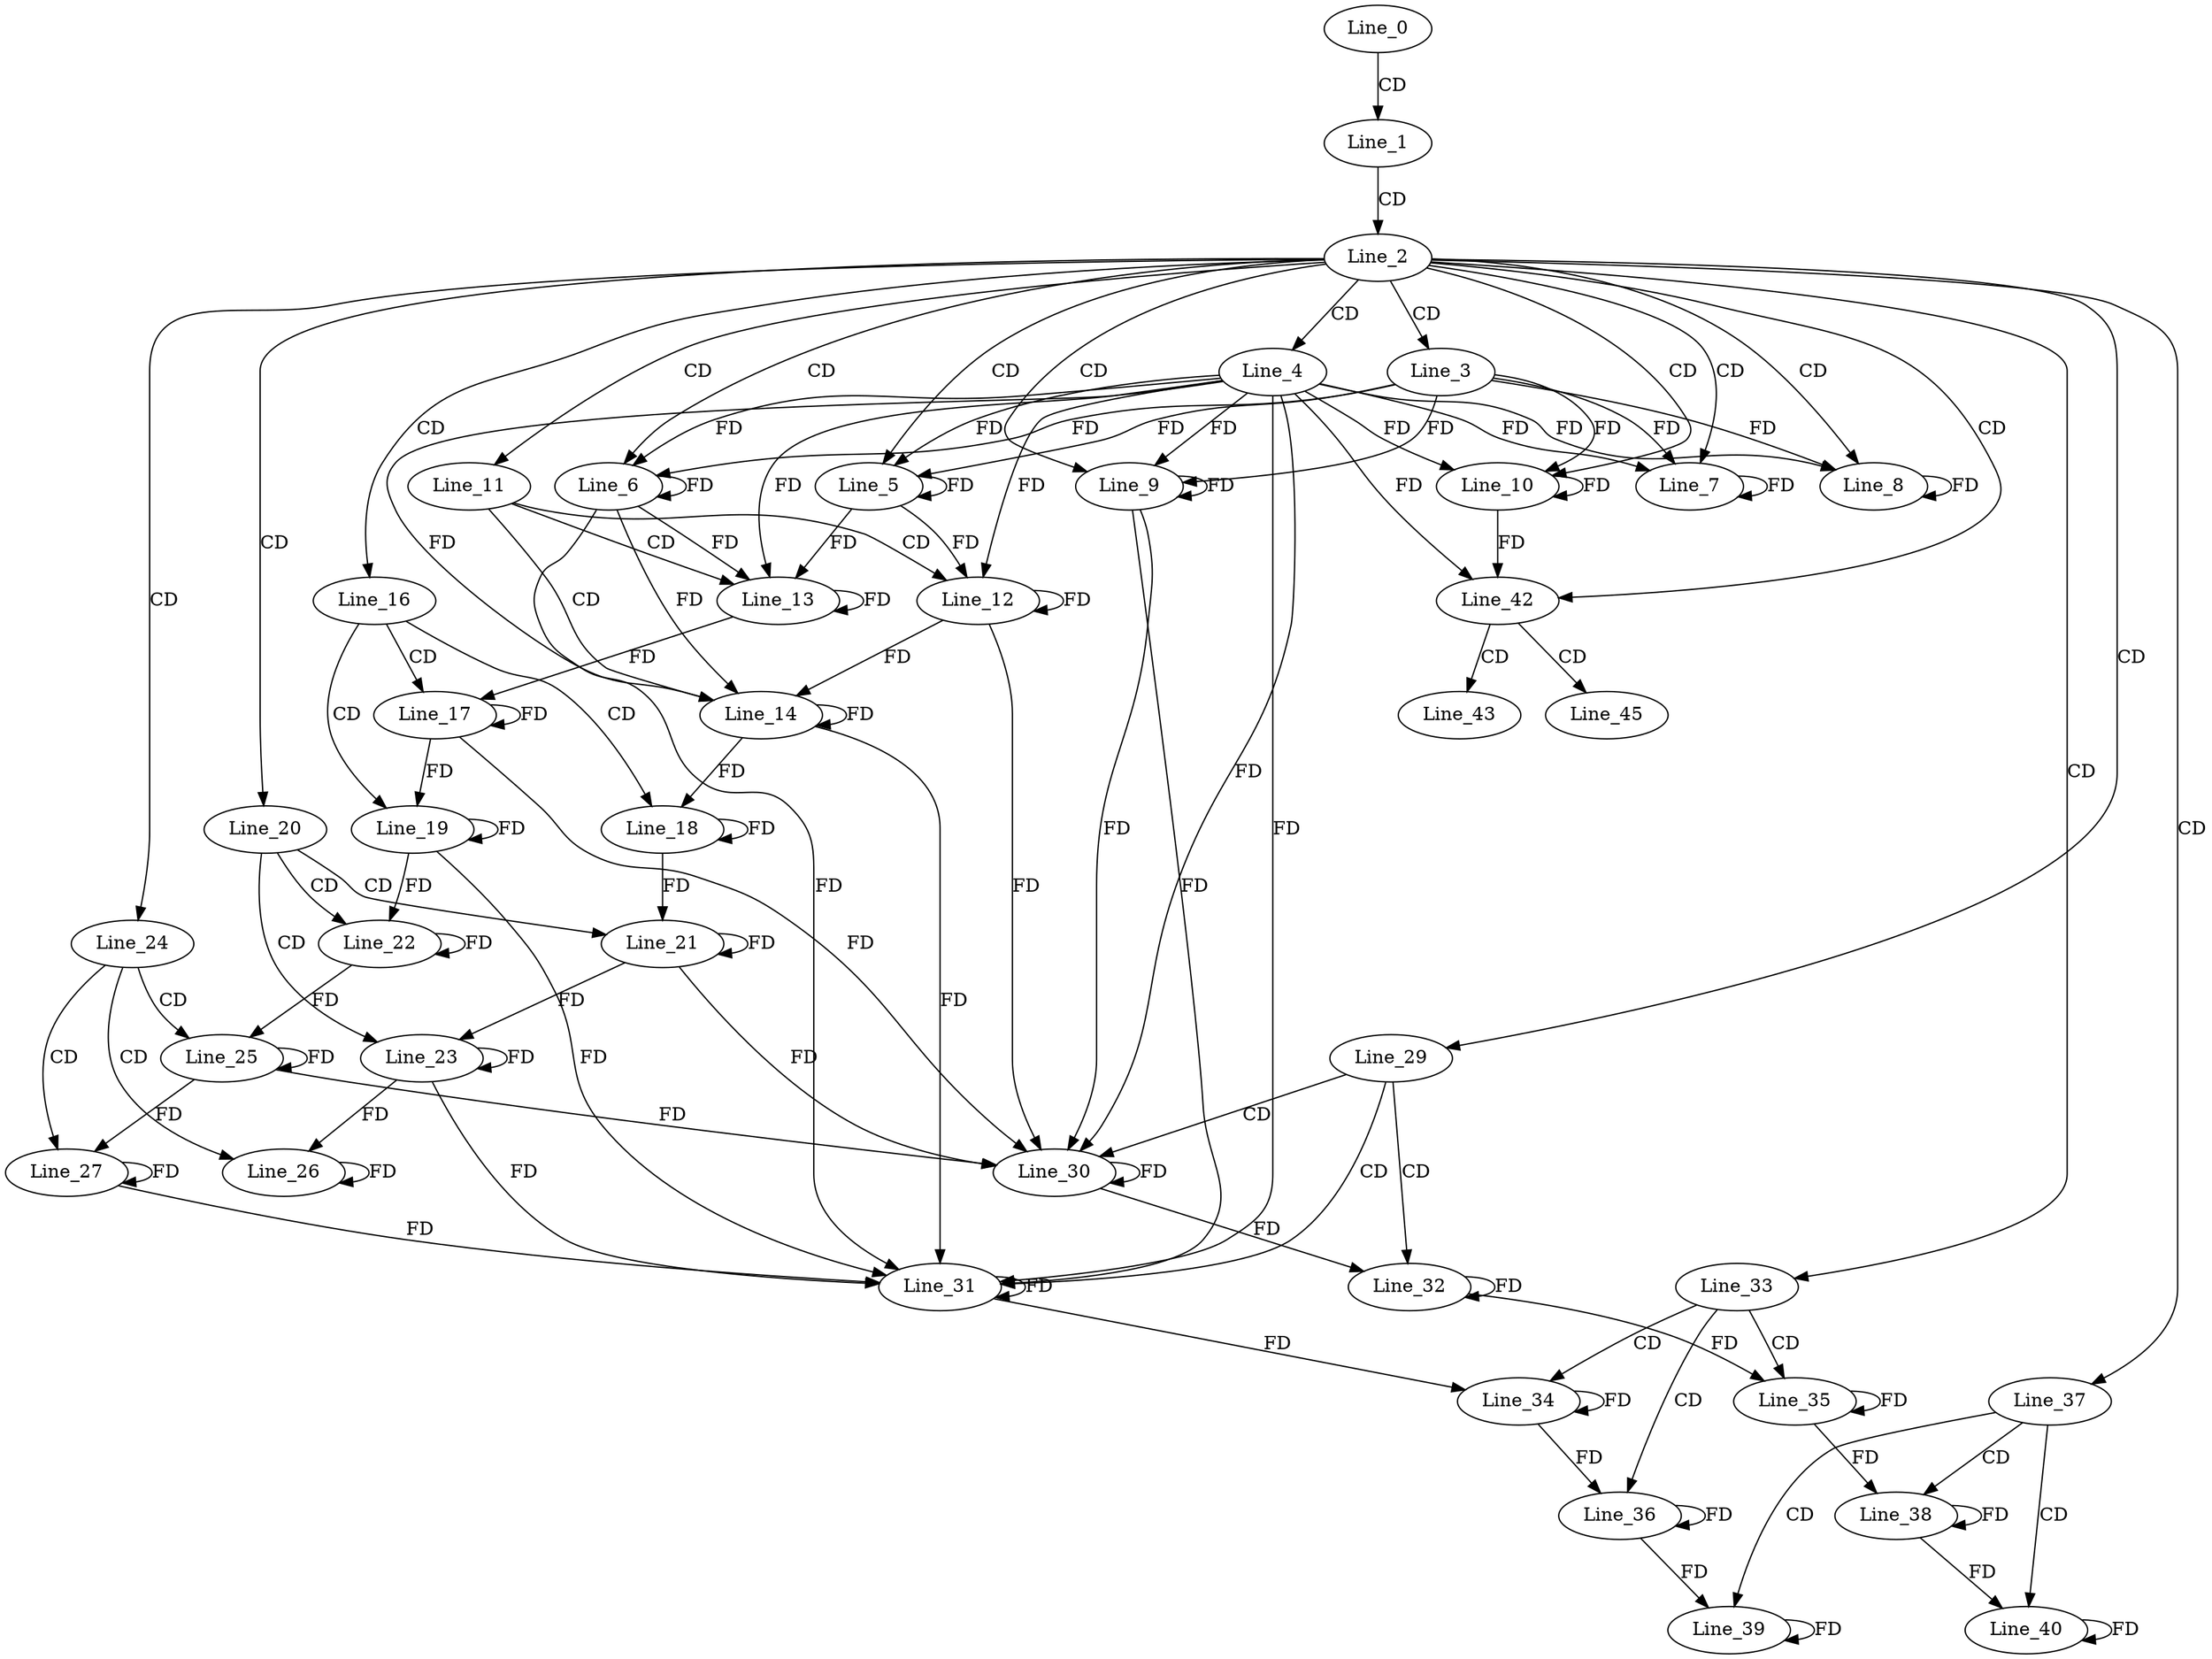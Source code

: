digraph G {
  Line_0;
  Line_1;
  Line_2;
  Line_3;
  Line_4;
  Line_5;
  Line_5;
  Line_6;
  Line_6;
  Line_7;
  Line_7;
  Line_8;
  Line_8;
  Line_9;
  Line_9;
  Line_10;
  Line_10;
  Line_11;
  Line_12;
  Line_13;
  Line_14;
  Line_16;
  Line_17;
  Line_18;
  Line_19;
  Line_20;
  Line_21;
  Line_22;
  Line_23;
  Line_24;
  Line_25;
  Line_26;
  Line_27;
  Line_29;
  Line_30;
  Line_31;
  Line_32;
  Line_33;
  Line_34;
  Line_35;
  Line_36;
  Line_37;
  Line_38;
  Line_39;
  Line_40;
  Line_42;
  Line_43;
  Line_45;
  Line_0 -> Line_1 [ label="CD" ];
  Line_1 -> Line_2 [ label="CD" ];
  Line_2 -> Line_3 [ label="CD" ];
  Line_2 -> Line_4 [ label="CD" ];
  Line_2 -> Line_5 [ label="CD" ];
  Line_4 -> Line_5 [ label="FD" ];
  Line_5 -> Line_5 [ label="FD" ];
  Line_3 -> Line_5 [ label="FD" ];
  Line_2 -> Line_6 [ label="CD" ];
  Line_4 -> Line_6 [ label="FD" ];
  Line_6 -> Line_6 [ label="FD" ];
  Line_3 -> Line_6 [ label="FD" ];
  Line_2 -> Line_7 [ label="CD" ];
  Line_4 -> Line_7 [ label="FD" ];
  Line_7 -> Line_7 [ label="FD" ];
  Line_3 -> Line_7 [ label="FD" ];
  Line_2 -> Line_8 [ label="CD" ];
  Line_4 -> Line_8 [ label="FD" ];
  Line_8 -> Line_8 [ label="FD" ];
  Line_3 -> Line_8 [ label="FD" ];
  Line_2 -> Line_9 [ label="CD" ];
  Line_4 -> Line_9 [ label="FD" ];
  Line_9 -> Line_9 [ label="FD" ];
  Line_3 -> Line_9 [ label="FD" ];
  Line_2 -> Line_10 [ label="CD" ];
  Line_4 -> Line_10 [ label="FD" ];
  Line_10 -> Line_10 [ label="FD" ];
  Line_3 -> Line_10 [ label="FD" ];
  Line_2 -> Line_11 [ label="CD" ];
  Line_11 -> Line_12 [ label="CD" ];
  Line_4 -> Line_12 [ label="FD" ];
  Line_12 -> Line_12 [ label="FD" ];
  Line_5 -> Line_12 [ label="FD" ];
  Line_11 -> Line_13 [ label="CD" ];
  Line_4 -> Line_13 [ label="FD" ];
  Line_5 -> Line_13 [ label="FD" ];
  Line_13 -> Line_13 [ label="FD" ];
  Line_6 -> Line_13 [ label="FD" ];
  Line_11 -> Line_14 [ label="CD" ];
  Line_4 -> Line_14 [ label="FD" ];
  Line_6 -> Line_14 [ label="FD" ];
  Line_14 -> Line_14 [ label="FD" ];
  Line_12 -> Line_14 [ label="FD" ];
  Line_2 -> Line_16 [ label="CD" ];
  Line_16 -> Line_17 [ label="CD" ];
  Line_17 -> Line_17 [ label="FD" ];
  Line_13 -> Line_17 [ label="FD" ];
  Line_16 -> Line_18 [ label="CD" ];
  Line_18 -> Line_18 [ label="FD" ];
  Line_14 -> Line_18 [ label="FD" ];
  Line_16 -> Line_19 [ label="CD" ];
  Line_19 -> Line_19 [ label="FD" ];
  Line_17 -> Line_19 [ label="FD" ];
  Line_2 -> Line_20 [ label="CD" ];
  Line_20 -> Line_21 [ label="CD" ];
  Line_21 -> Line_21 [ label="FD" ];
  Line_18 -> Line_21 [ label="FD" ];
  Line_20 -> Line_22 [ label="CD" ];
  Line_22 -> Line_22 [ label="FD" ];
  Line_19 -> Line_22 [ label="FD" ];
  Line_20 -> Line_23 [ label="CD" ];
  Line_23 -> Line_23 [ label="FD" ];
  Line_21 -> Line_23 [ label="FD" ];
  Line_2 -> Line_24 [ label="CD" ];
  Line_24 -> Line_25 [ label="CD" ];
  Line_25 -> Line_25 [ label="FD" ];
  Line_22 -> Line_25 [ label="FD" ];
  Line_24 -> Line_26 [ label="CD" ];
  Line_26 -> Line_26 [ label="FD" ];
  Line_23 -> Line_26 [ label="FD" ];
  Line_24 -> Line_27 [ label="CD" ];
  Line_27 -> Line_27 [ label="FD" ];
  Line_25 -> Line_27 [ label="FD" ];
  Line_2 -> Line_29 [ label="CD" ];
  Line_29 -> Line_30 [ label="CD" ];
  Line_4 -> Line_30 [ label="FD" ];
  Line_12 -> Line_30 [ label="FD" ];
  Line_17 -> Line_30 [ label="FD" ];
  Line_21 -> Line_30 [ label="FD" ];
  Line_25 -> Line_30 [ label="FD" ];
  Line_30 -> Line_30 [ label="FD" ];
  Line_9 -> Line_30 [ label="FD" ];
  Line_29 -> Line_31 [ label="CD" ];
  Line_4 -> Line_31 [ label="FD" ];
  Line_9 -> Line_31 [ label="FD" ];
  Line_31 -> Line_31 [ label="FD" ];
  Line_6 -> Line_31 [ label="FD" ];
  Line_14 -> Line_31 [ label="FD" ];
  Line_19 -> Line_31 [ label="FD" ];
  Line_23 -> Line_31 [ label="FD" ];
  Line_27 -> Line_31 [ label="FD" ];
  Line_29 -> Line_32 [ label="CD" ];
  Line_32 -> Line_32 [ label="FD" ];
  Line_30 -> Line_32 [ label="FD" ];
  Line_2 -> Line_33 [ label="CD" ];
  Line_33 -> Line_34 [ label="CD" ];
  Line_34 -> Line_34 [ label="FD" ];
  Line_31 -> Line_34 [ label="FD" ];
  Line_33 -> Line_35 [ label="CD" ];
  Line_35 -> Line_35 [ label="FD" ];
  Line_32 -> Line_35 [ label="FD" ];
  Line_33 -> Line_36 [ label="CD" ];
  Line_36 -> Line_36 [ label="FD" ];
  Line_34 -> Line_36 [ label="FD" ];
  Line_2 -> Line_37 [ label="CD" ];
  Line_37 -> Line_38 [ label="CD" ];
  Line_38 -> Line_38 [ label="FD" ];
  Line_35 -> Line_38 [ label="FD" ];
  Line_37 -> Line_39 [ label="CD" ];
  Line_39 -> Line_39 [ label="FD" ];
  Line_36 -> Line_39 [ label="FD" ];
  Line_37 -> Line_40 [ label="CD" ];
  Line_40 -> Line_40 [ label="FD" ];
  Line_38 -> Line_40 [ label="FD" ];
  Line_2 -> Line_42 [ label="CD" ];
  Line_4 -> Line_42 [ label="FD" ];
  Line_10 -> Line_42 [ label="FD" ];
  Line_42 -> Line_43 [ label="CD" ];
  Line_42 -> Line_45 [ label="CD" ];
}
